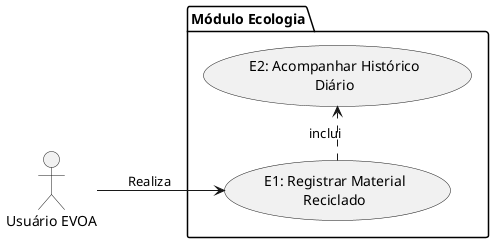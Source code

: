 @startuml casos_uso

left to right direction

actor "Usuário EVOA" as usuario

package "Módulo Ecologia" as ecologia {
  usecase "E1: Registrar Material\nReciclado" as UC1
  usecase "E2: Acompanhar Histórico\nDiário" as UC2
}

usuario --> UC1: Realiza

UC1 .> UC2: inclui

